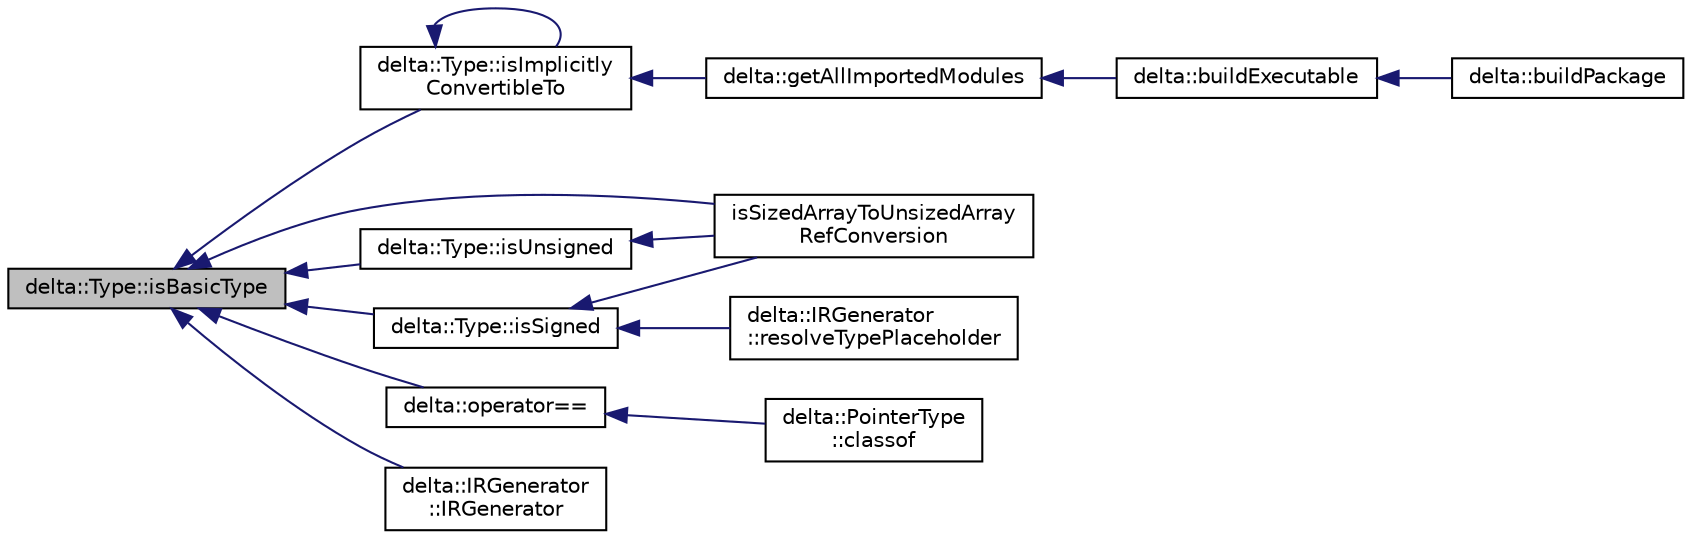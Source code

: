 digraph "delta::Type::isBasicType"
{
  edge [fontname="Helvetica",fontsize="10",labelfontname="Helvetica",labelfontsize="10"];
  node [fontname="Helvetica",fontsize="10",shape=record];
  rankdir="LR";
  Node313 [label="delta::Type::isBasicType",height=0.2,width=0.4,color="black", fillcolor="grey75", style="filled", fontcolor="black"];
  Node313 -> Node314 [dir="back",color="midnightblue",fontsize="10",style="solid",fontname="Helvetica"];
  Node314 [label="delta::Type::isImplicitly\lConvertibleTo",height=0.2,width=0.4,color="black", fillcolor="white", style="filled",URL="$structdelta_1_1_type.html#a16a719104a088d92388e5a5d0f28981f"];
  Node314 -> Node314 [dir="back",color="midnightblue",fontsize="10",style="solid",fontname="Helvetica"];
  Node314 -> Node315 [dir="back",color="midnightblue",fontsize="10",style="solid",fontname="Helvetica"];
  Node315 [label="delta::getAllImportedModules",height=0.2,width=0.4,color="black", fillcolor="white", style="filled",URL="$namespacedelta.html#a949f83e8840a11b90a369f9b2278ba0a"];
  Node315 -> Node316 [dir="back",color="midnightblue",fontsize="10",style="solid",fontname="Helvetica"];
  Node316 [label="delta::buildExecutable",height=0.2,width=0.4,color="black", fillcolor="white", style="filled",URL="$namespacedelta.html#aea63e33d3ee2ff18ad7c1fefd8bbeca2"];
  Node316 -> Node317 [dir="back",color="midnightblue",fontsize="10",style="solid",fontname="Helvetica"];
  Node317 [label="delta::buildPackage",height=0.2,width=0.4,color="black", fillcolor="white", style="filled",URL="$namespacedelta.html#a608f3203f47e224f518306b184b5cf60"];
  Node313 -> Node318 [dir="back",color="midnightblue",fontsize="10",style="solid",fontname="Helvetica"];
  Node318 [label="delta::Type::isSigned",height=0.2,width=0.4,color="black", fillcolor="white", style="filled",URL="$structdelta_1_1_type.html#a80fde850bedbbf0210860796b1058ff7"];
  Node318 -> Node319 [dir="back",color="midnightblue",fontsize="10",style="solid",fontname="Helvetica"];
  Node319 [label="isSizedArrayToUnsizedArray\lRefConversion",height=0.2,width=0.4,color="black", fillcolor="white", style="filled",URL="$irgen-expr_8cpp.html#a2a9c0af458308795c28f54640446b93d"];
  Node318 -> Node320 [dir="back",color="midnightblue",fontsize="10",style="solid",fontname="Helvetica"];
  Node320 [label="delta::IRGenerator\l::resolveTypePlaceholder",height=0.2,width=0.4,color="black", fillcolor="white", style="filled",URL="$classdelta_1_1_i_r_generator.html#a3dcb9317d090022c47d62a2df03c46f7"];
  Node313 -> Node321 [dir="back",color="midnightblue",fontsize="10",style="solid",fontname="Helvetica"];
  Node321 [label="delta::Type::isUnsigned",height=0.2,width=0.4,color="black", fillcolor="white", style="filled",URL="$structdelta_1_1_type.html#a5ba720ff9588bbb79f0d093de2f1c3f8"];
  Node321 -> Node319 [dir="back",color="midnightblue",fontsize="10",style="solid",fontname="Helvetica"];
  Node313 -> Node322 [dir="back",color="midnightblue",fontsize="10",style="solid",fontname="Helvetica"];
  Node322 [label="delta::operator==",height=0.2,width=0.4,color="black", fillcolor="white", style="filled",URL="$namespacedelta.html#ad62d6b2e68bcdebd01b3e7bc4f905c22"];
  Node322 -> Node323 [dir="back",color="midnightblue",fontsize="10",style="solid",fontname="Helvetica"];
  Node323 [label="delta::PointerType\l::classof",height=0.2,width=0.4,color="black", fillcolor="white", style="filled",URL="$classdelta_1_1_pointer_type.html#a1ba1f19b527e4dbb80853eefd1a3f729"];
  Node313 -> Node319 [dir="back",color="midnightblue",fontsize="10",style="solid",fontname="Helvetica"];
  Node313 -> Node324 [dir="back",color="midnightblue",fontsize="10",style="solid",fontname="Helvetica"];
  Node324 [label="delta::IRGenerator\l::IRGenerator",height=0.2,width=0.4,color="black", fillcolor="white", style="filled",URL="$classdelta_1_1_i_r_generator.html#a75b86476f676c86049744a953cef6c55"];
}
